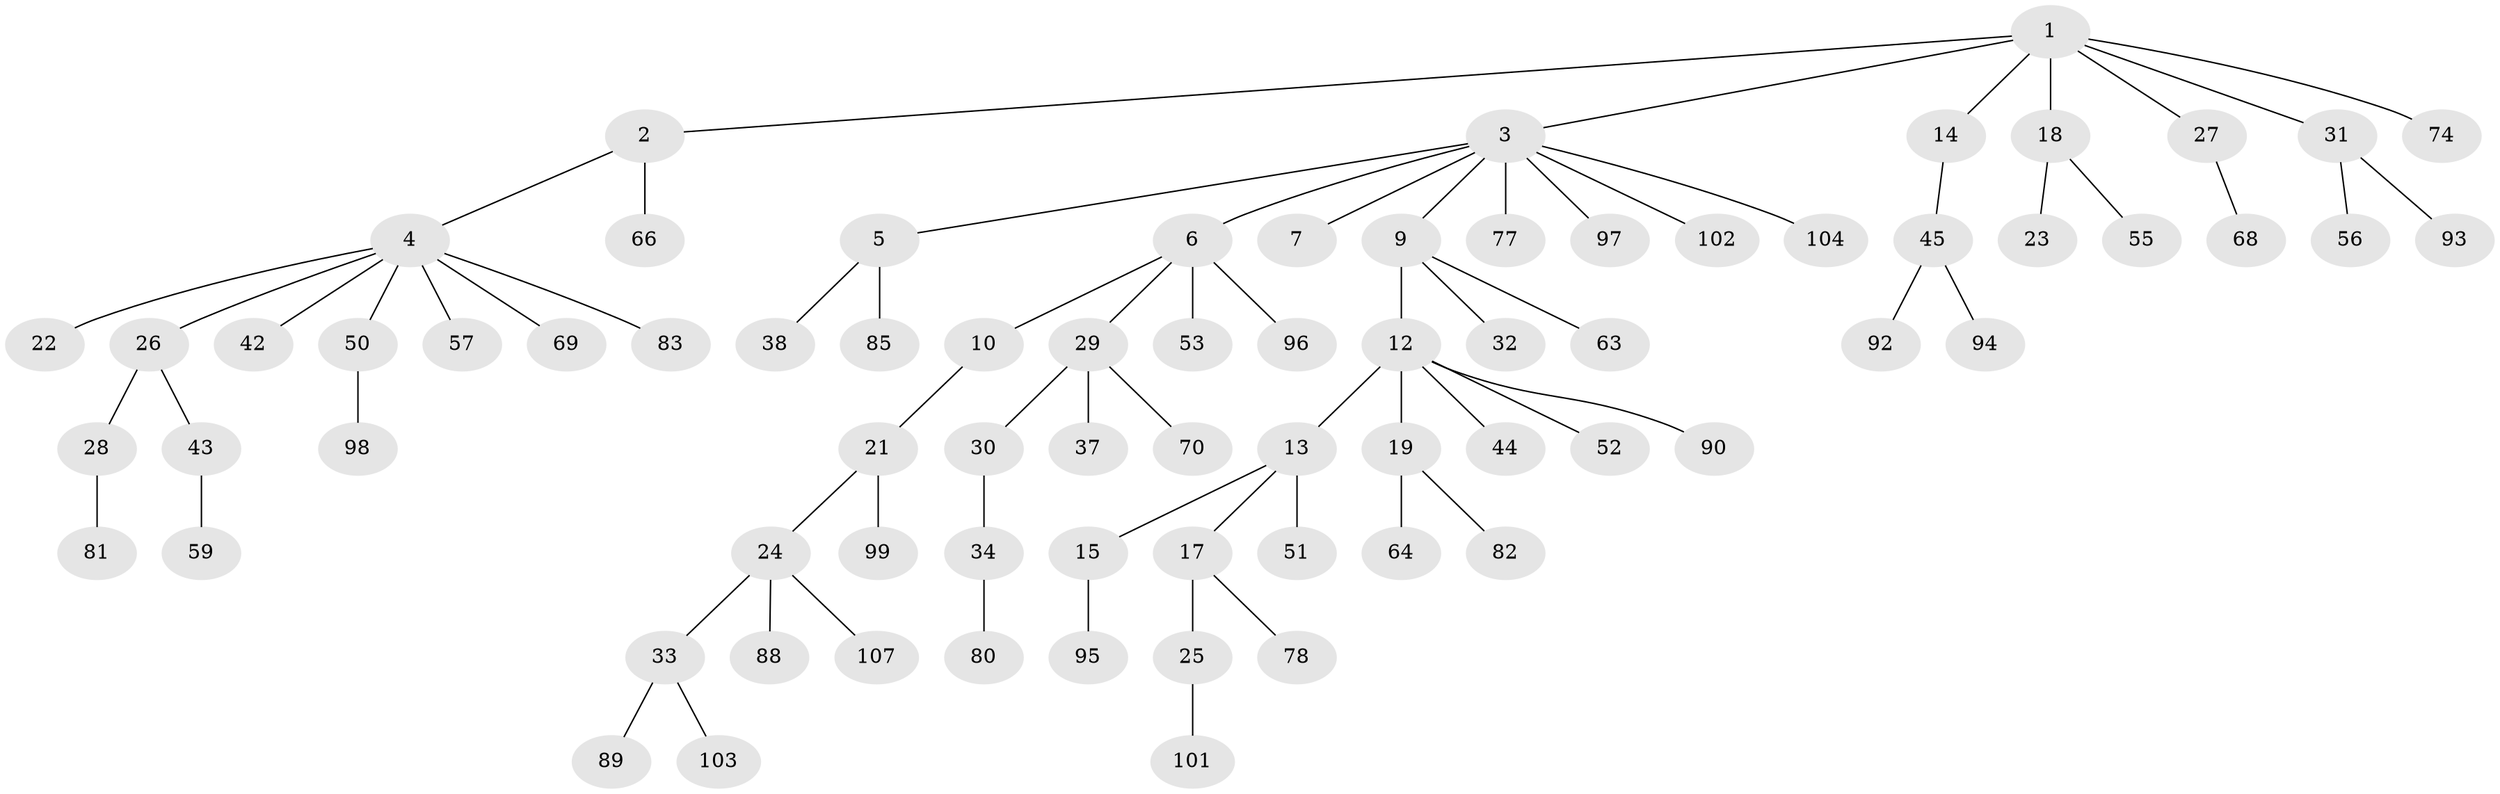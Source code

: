 // original degree distribution, {8: 0.018018018018018018, 4: 0.06306306306306306, 6: 0.018018018018018018, 5: 0.04504504504504504, 1: 0.5225225225225225, 2: 0.2702702702702703, 3: 0.06306306306306306}
// Generated by graph-tools (version 1.1) at 2025/11/02/27/25 16:11:25]
// undirected, 74 vertices, 73 edges
graph export_dot {
graph [start="1"]
  node [color=gray90,style=filled];
  1 [super="+62"];
  2 [super="+16"];
  3 [super="+58"];
  4 [super="+11"];
  5 [super="+40"];
  6 [super="+8"];
  7;
  9 [super="+67"];
  10;
  12 [super="+46"];
  13 [super="+105"];
  14 [super="+48"];
  15 [super="+79"];
  17 [super="+20"];
  18 [super="+73"];
  19 [super="+106"];
  21 [super="+75"];
  22;
  23 [super="+36"];
  24;
  25 [super="+71"];
  26;
  27 [super="+39"];
  28 [super="+65"];
  29 [super="+76"];
  30;
  31 [super="+49"];
  32 [super="+100"];
  33 [super="+47"];
  34 [super="+35"];
  37;
  38 [super="+41"];
  42;
  43;
  44;
  45;
  50 [super="+61"];
  51 [super="+108"];
  52 [super="+54"];
  53;
  55 [super="+72"];
  56;
  57;
  59 [super="+60"];
  63 [super="+87"];
  64;
  66;
  68;
  69;
  70;
  74;
  77 [super="+91"];
  78 [super="+86"];
  80;
  81;
  82 [super="+84"];
  83;
  85 [super="+111"];
  88;
  89;
  90;
  92;
  93;
  94;
  95;
  96;
  97;
  98;
  99 [super="+109"];
  101;
  102;
  103;
  104;
  107 [super="+110"];
  1 -- 2;
  1 -- 3;
  1 -- 14;
  1 -- 18;
  1 -- 27;
  1 -- 31;
  1 -- 74;
  2 -- 4;
  2 -- 66;
  3 -- 5;
  3 -- 6;
  3 -- 7;
  3 -- 9;
  3 -- 97;
  3 -- 102;
  3 -- 104;
  3 -- 77;
  4 -- 22;
  4 -- 26;
  4 -- 42;
  4 -- 50;
  4 -- 57;
  4 -- 69;
  4 -- 83;
  5 -- 38;
  5 -- 85;
  6 -- 10;
  6 -- 29;
  6 -- 53;
  6 -- 96;
  9 -- 12;
  9 -- 32;
  9 -- 63;
  10 -- 21;
  12 -- 13;
  12 -- 19;
  12 -- 44;
  12 -- 90;
  12 -- 52;
  13 -- 15;
  13 -- 17;
  13 -- 51;
  14 -- 45;
  15 -- 95;
  17 -- 25;
  17 -- 78;
  18 -- 23;
  18 -- 55;
  19 -- 64;
  19 -- 82;
  21 -- 24;
  21 -- 99;
  24 -- 33;
  24 -- 88;
  24 -- 107;
  25 -- 101;
  26 -- 28;
  26 -- 43;
  27 -- 68;
  28 -- 81;
  29 -- 30;
  29 -- 37;
  29 -- 70;
  30 -- 34;
  31 -- 56;
  31 -- 93;
  33 -- 89;
  33 -- 103;
  34 -- 80;
  43 -- 59;
  45 -- 92;
  45 -- 94;
  50 -- 98;
}
